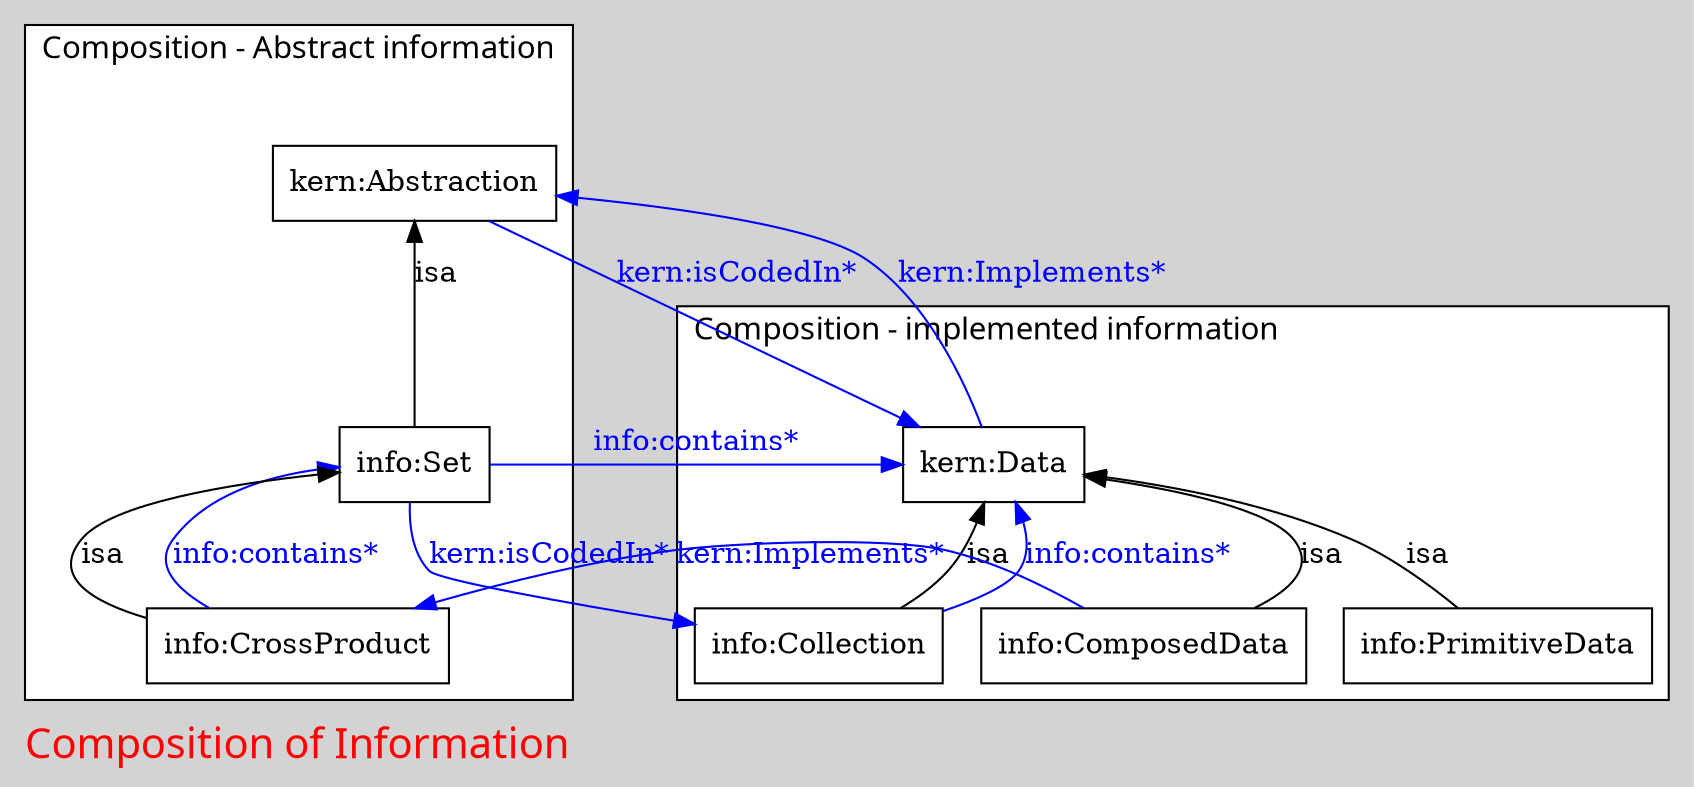 digraph Proteus {
	label="Composition of Information"
	fontname="Arial-Bold";
	labeljust=left;
	fontsize=20;
	fontcolor=red;
	bgcolor=lightgrey;
	subgraph cluster0 {
		label="Composition - Abstract information"
		fontname="Arial-Bold";
		labeljust=left;
		fontsize=15;
		fontcolor=black;
		bgcolor=white;
		"Abstraction" [label="kern:Abstraction", shape=box, color="0.0,0.0,0.0", fontcolor="0.0,0.0,0.0", width="1.5556", height="0.5"];
		"CrossProduct" [label="info:CrossProduct", shape=box, color="0.0,0.0,0.0", fontcolor="0.0,0.0,0.0", width="1.6736", height="0.5"];
		"Set" [label="info:Set", shape=box, color="0.0,0.0,0.0", fontcolor="0.0,0.0,0.0", width="0.86111", height="0.5"];
		"Set" -> "CrossProduct" [dir=back, label=isa, color="0.0,0.0,0.0", fontcolor="0.0,0.0,0.0"];
		"CrossProduct" -> "Set" [label="info:contains*", color="0.6666667,1.0,1.0", fontcolor="0.6666667,1.0,1.0", style=filled];
	}
	subgraph cluster1 {
		label="Composition - implemented information"
		fontname="Arial-Bold";
		labeljust=left;
		fontsize=15;
		fontcolor=black;
		bgcolor=white;
		"Data" [label="kern:Data", shape=box, color="0.0,0.0,0.0", fontcolor="0.0,0.0,0.0", width=1, height="0.5"];
		"Collection" [label="info:Collection", shape=box, color="0.0,0.0,0.0", fontcolor="0.0,0.0,0.0", width="1.4236", height="0.5"];	
		"ComposedData" [label="info:ComposedData", shape=box, color="0.0,0.0,0.0", fontcolor="0.0,0.0,0.0", width="1.8333", height="0.5"];
		"PrimitiveData" [label="info:PrimitiveData", shape=box, color="0.0,0.0,0.0", fontcolor="0.0,0.0,0.0", width="1.6944", height="0.5"];
		"Data" -> "Collection" [dir=back, label=isa, color="0.0,0.0,0.0", fontcolor="0.0,0.0,0.0"];
		"Collection" -> "Data" [label="info:contains*", color="0.6666667,1.0,1.0", fontcolor="0.6666667,1.0,1.0", style=filled];
		"Data" -> "ComposedData" [dir=back, label=isa, color="0.0,0.0,0.0", fontcolor="0.0,0.0,0.0"];
	}
	"ComposedData" -> "CrossProduct" [label="kern:Implements*", color="0.6666667,1.0,1.0", fontcolor="0.6666667,1.0,1.0", style=filled];
	"Abstraction" -> "Set" [dir=back, label=isa, color="0.0,0.0,0.0", fontcolor="0.0,0.0,0.0"];
	"Set" -> "Collection" [label="kern:isCodedIn*", color="0.6666667,1.0,1.0", fontcolor="0.6666667,1.0,1.0", style=filled];
	"Set" -> "Data" [label="info:contains*", color="0.6666667,1.0,1.0", fontcolor="0.6666667,1.0,1.0", style=filled];
	"Data" -> "PrimitiveData" [dir=back, label=isa, color="0.0,0.0,0.0", fontcolor="0.0,0.0,0.0"];
	"Abstraction" -> "Data" [label="kern:isCodedIn*", color="0.6666667,1.0,1.0", fontcolor="0.6666667,1.0,1.0", style=filled];
	"Data" -> "Abstraction" [label="kern:Implements*", color="0.6666667,1.0,1.0", fontcolor="0.6666667,1.0,1.0", style=filled];
}
